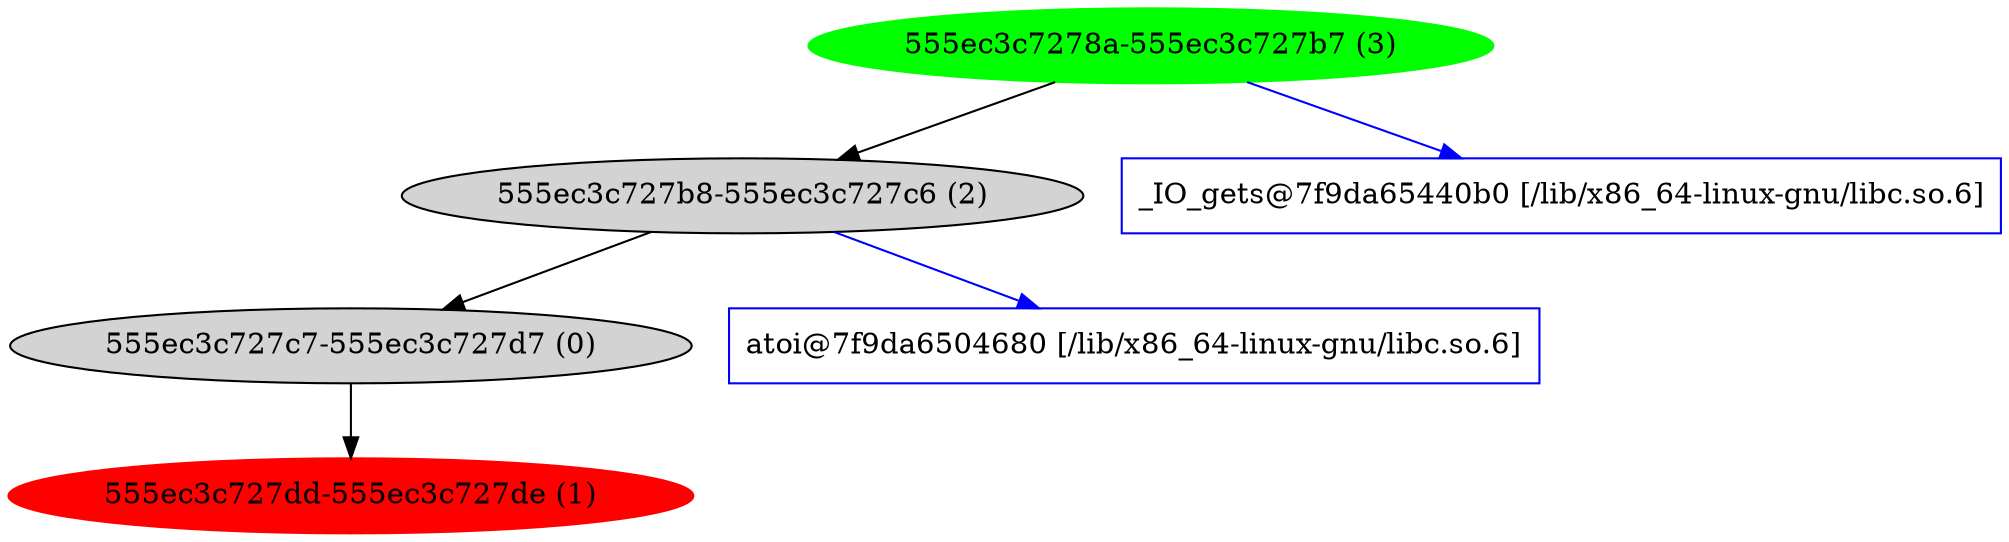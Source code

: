 digraph G {
   bb_555ec3c727c7 [label="555ec3c727c7-555ec3c727d7 (0)" style=filled];
   bb_555ec3c727dd [label="555ec3c727dd-555ec3c727de (1)", color="red" style=filled];
   bb_555ec3c727b8 [label="555ec3c727b8-555ec3c727c6 (2)" style=filled];
   bb_555ec3c7278a [label="555ec3c7278a-555ec3c727b7 (3)", color="green" style=filled];
   func_7f9da6504680 [label="atoi@7f9da6504680 [/lib/x86_64-linux-gnu/libc.so.6]", color=blue, shape=rectangle,URL="7f9da6504680.svg"];
   func_7f9da65440b0 [label="_IO_gets@7f9da65440b0 [/lib/x86_64-linux-gnu/libc.so.6]", color=blue, shape=rectangle,URL="7f9da65440b0.svg"];
   bb_555ec3c7278a -> func_7f9da65440b0 [color=blue];
   bb_555ec3c727b8 -> func_7f9da6504680 [color=blue];
   bb_555ec3c7278a -> bb_555ec3c727b8;
   bb_555ec3c727b8 -> bb_555ec3c727c7;
   bb_555ec3c727c7 -> bb_555ec3c727dd;
}